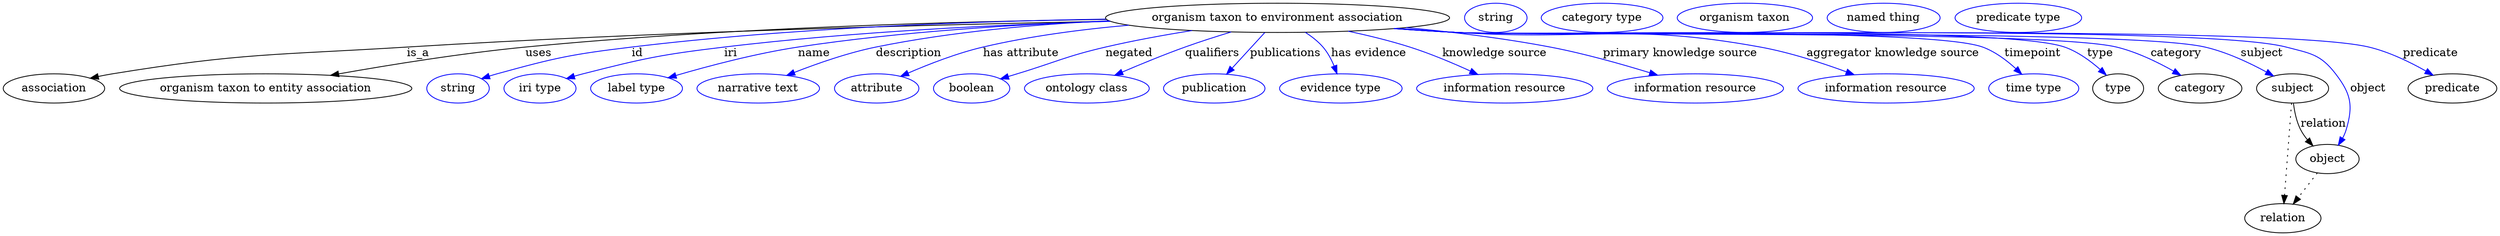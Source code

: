 digraph {
	graph [bb="0,0,3069,283"];
	node [label="\N"];
	"organism taxon to environment association"	[height=0.5,
		label="organism taxon to environment association",
		pos="1566.4,265",
		width=5.8856];
	association	[height=0.5,
		pos="62.394,178",
		width=1.7332];
	"organism taxon to environment association" -> association	[label=is_a,
		lp="508.39,221.5",
		pos="e,106.89,190.69 1360.2,260.85 1144.2,256.71 795.25,247.65 494.39,229 333.59,219.03 292.37,222.16 133.39,196 128,195.11 122.41,194.04 \
116.84,192.87"];
	"organism taxon to entity association"	[height=0.5,
		pos="322.39,178",
		width=5.0009];
	"organism taxon to environment association" -> "organism taxon to entity association"	[label=uses,
		lp="656.89,221.5",
		pos="e,402.11,194.21 1355.4,263.11 1167.4,260.63 884.98,252.77 640.39,229 562.91,221.47 475.6,207.33 412.09,196"];
	id	[color=blue,
		height=0.5,
		label=string,
		pos="558.39,178",
		width=1.0652];
	"organism taxon to environment association" -> id	[color=blue,
		label=id,
		lp="778.39,221.5",
		pos="e,587.37,190.01 1355.2,263.5 1194.6,260.99 968.38,252.89 771.39,229 697.15,220 678.49,215.87 606.39,196 603.28,195.14 600.08,194.18 \
596.88,193.17",
		style=solid];
	iri	[color=blue,
		height=0.5,
		label="iri type",
		pos="659.39,178",
		width=1.2277];
	"organism taxon to environment association" -> iri	[color=blue,
		label=iri,
		lp="892.39,221.5",
		pos="e,692.29,190.23 1360.2,260.83 1224.6,256.92 1043.4,248.24 884.39,229 807.12,219.65 787.81,215.26 712.39,196 709.02,195.14 705.54,\
194.18 702.05,193.17",
		style=solid];
	name	[color=blue,
		height=0.5,
		label="label type",
		pos="778.39,178",
		width=1.5707];
	"organism taxon to environment association" -> name	[color=blue,
		label=name,
		lp="995.39,221.5",
		pos="e,817.19,191.19 1358.9,261.22 1245.1,257.31 1101.9,248.5 975.39,229 923.96,221.07 866.39,205.68 826.84,194.06",
		style=solid];
	description	[color=blue,
		height=0.5,
		label="narrative text",
		pos="928.39,178",
		width=2.0943];
	"organism taxon to environment association" -> description	[color=blue,
		label=description,
		lp="1111.9,221.5",
		pos="e,963.21,194.11 1358.2,261.55 1269.1,257.35 1164.4,248.19 1071.4,229 1037.4,221.99 1000.5,208.92 972.65,197.9",
		style=solid];
	"has attribute"	[color=blue,
		height=0.5,
		label=attribute,
		pos="1073.4,178",
		width=1.4443];
	"organism taxon to environment association" -> "has attribute"	[color=blue,
		label="has attribute",
		lp="1250.4,221.5",
		pos="e,1102.9,192.99 1382.5,255.98 1324.6,250.88 1260.9,242.55 1203.4,229 1171.8,221.54 1137.5,208.14 1112.1,197.09",
		style=solid];
	negated	[color=blue,
		height=0.5,
		label=boolean,
		pos="1190.4,178",
		width=1.2999];
	"organism taxon to environment association" -> negated	[color=blue,
		label=negated,
		lp="1383.4,221.5",
		pos="e,1225.6,189.91 1461,249.38 1426.8,243.89 1388.8,237.02 1354.4,229 1305.1,217.52 1293.8,210.81 1245.4,196 1242.1,194.99 1238.7,193.94 \
1235.2,192.89",
		style=solid];
	qualifiers	[color=blue,
		height=0.5,
		label="ontology class",
		pos="1331.4,178",
		width=2.1304];
	"organism taxon to environment association" -> qualifiers	[color=blue,
		label=qualifiers,
		lp="1485.9,221.5",
		pos="e,1365.7,194.2 1509.2,247.6 1490.9,242.05 1470.7,235.58 1452.4,229 1426.5,219.69 1398,207.99 1375.2,198.25",
		style=solid];
	publications	[color=blue,
		height=0.5,
		label=publication,
		pos="1488.4,178",
		width=1.7332];
	"organism taxon to environment association" -> publications	[color=blue,
		label=publications,
		lp="1576.4,221.5",
		pos="e,1503.6,195.6 1550.6,246.8 1539.1,234.31 1523.5,217.24 1510.7,203.35",
		style=solid];
	"has evidence"	[color=blue,
		height=0.5,
		label="evidence type",
		pos="1644.4,178",
		width=2.0943];
	"organism taxon to environment association" -> "has evidence"	[color=blue,
		label="has evidence",
		lp="1678.9,221.5",
		pos="e,1639.7,196.17 1600.6,247.14 1608.5,242.1 1616.3,236.02 1622.4,229 1628.2,222.27 1632.7,213.76 1636.1,205.67",
		style=solid];
	"knowledge source"	[color=blue,
		height=0.5,
		label="information resource",
		pos="1846.4,178",
		width=3.015];
	"organism taxon to environment association" -> "knowledge source"	[color=blue,
		label="knowledge source",
		lp="1833.9,221.5",
		pos="e,1813.3,195.19 1653.5,248.53 1678.3,243.26 1705.1,236.71 1729.4,229 1754.7,220.96 1782,209.44 1803.9,199.49",
		style=solid];
	"primary knowledge source"	[color=blue,
		height=0.5,
		label="information resource",
		pos="2081.4,178",
		width=3.015];
	"organism taxon to environment association" -> "primary knowledge source"	[color=blue,
		label="primary knowledge source",
		lp="2062.4,221.5",
		pos="e,2034.8,194.35 1724.9,253.03 1781.2,247.67 1844.9,239.94 1902.4,229 1944.1,221.06 1990.3,208.07 2025.2,197.31",
		style=solid];
	"aggregator knowledge source"	[color=blue,
		height=0.5,
		label="information resource",
		pos="2316.4,178",
		width=3.015];
	"organism taxon to environment association" -> "aggregator knowledge source"	[color=blue,
		label="aggregator knowledge source",
		lp="2324.9,221.5",
		pos="e,2277,194.91 1714.1,252.05 1738.5,250.24 1763.7,248.48 1787.4,247 1953.5,236.62 1997.7,258.8 2161.4,229 2197.8,222.37 2237.5,209.46 \
2267.6,198.42",
		style=solid];
	timepoint	[color=blue,
		height=0.5,
		label="time type",
		pos="2498.4,178",
		width=1.5346];
	"organism taxon to environment association" -> timepoint	[color=blue,
		label=timepoint,
		lp="2497.4,221.5",
		pos="e,2483.6,195.39 1711.4,251.83 1736.7,249.99 1762.8,248.29 1787.4,247 1859.3,243.24 2367.7,253.65 2435.4,229 2450.6,223.46 2464.9,\
212.69 2476.1,202.56",
		style=solid];
	type	[height=0.5,
		pos="2602.4,178",
		width=0.86659];
	"organism taxon to environment association" -> type	[color=blue,
		label=type,
		lp="2580.4,221.5",
		pos="e,2587.8,194.44 1710.8,251.79 1736.3,249.95 1762.6,248.25 1787.4,247 1870.5,242.81 2457.8,256.46 2536.4,229 2552.7,223.3 2568.3,\
211.92 2580.2,201.46",
		style=solid];
	category	[height=0.5,
		pos="2703.4,178",
		width=1.4263];
	"organism taxon to environment association" -> category	[color=blue,
		label=category,
		lp="2673.9,221.5",
		pos="e,2679.9,194.02 1710.5,251.77 1736.1,249.93 1762.5,248.23 1787.4,247 1877.6,242.53 2512.6,250.22 2600.4,229 2625.4,222.96 2651.5,\
210.23 2671.1,199.13",
		style=solid];
	subject	[height=0.5,
		pos="2817.4,178",
		width=1.2277];
	"organism taxon to environment association" -> subject	[color=blue,
		label=subject,
		lp="2779.4,221.5",
		pos="e,2794,193.32 1710.2,251.74 1735.9,249.89 1762.4,248.2 1787.4,247 1889.7,242.07 2609.5,252.02 2709.4,229 2736.2,222.81 2764.4,209.52 \
2785.2,198.19",
		style=solid];
	object	[height=0.5,
		pos="2860.4,91",
		width=1.0832];
	"organism taxon to environment association" -> object	[color=blue,
		label=object,
		lp="2910.4,178",
		pos="e,2873.8,108.09 1709.9,251.72 1735.7,249.87 1762.3,248.18 1787.4,247 1900.8,241.64 2699.5,257.84 2809.4,229 2839.2,221.17 2851.6,\
220.43 2870.4,196 2889.4,171.26 2892.3,156.9 2883.4,127 2882.4,123.55 2880.9,120.13 2879.1,116.85",
		style=solid];
	predicate	[height=0.5,
		pos="3014.4,178",
		width=1.5165];
	"organism taxon to environment association" -> predicate	[color=blue,
		label=predicate,
		lp="2987.4,221.5",
		pos="e,2990.6,194.3 1709.6,251.71 1735.5,249.85 1762.2,248.17 1787.4,247 1912.2,241.21 2789.9,257.96 2911.4,229 2936.3,223.07 2962.1,\
210.48 2981.7,199.41",
		style=solid];
	association_type	[color=blue,
		height=0.5,
		label=string,
		pos="1834.4,265",
		width=1.0652];
	association_category	[color=blue,
		height=0.5,
		label="category type",
		pos="1965.4,265",
		width=2.0762];
	subject -> object	[label=relation,
		lp="2855.4,134.5",
		pos="e,2842.5,107.23 2818.5,159.55 2819.7,149.57 2822.2,137.07 2827.4,127 2829.6,122.68 2832.5,118.52 2835.7,114.66"];
	relation	[height=0.5,
		pos="2805.4,18",
		width=1.2999];
	subject -> relation	[pos="e,2806.7,36.188 2816.1,159.79 2814,132.48 2810,78.994 2807.5,46.38",
		style=dotted];
	"organism taxon to environment association_subject"	[color=blue,
		height=0.5,
		label="organism taxon",
		pos="2141.4,265",
		width=2.3109];
	object -> relation	[pos="e,2818.2,35.54 2847.9,73.889 2841,64.939 2832.2,53.617 2824.4,43.584",
		style=dotted];
	"organism taxon to environment association_object"	[color=blue,
		height=0.5,
		label="named thing",
		pos="2312.4,265",
		width=1.9318];
	"organism taxon to environment association_predicate"	[color=blue,
		height=0.5,
		label="predicate type",
		pos="2478.4,265",
		width=2.1665];
}
